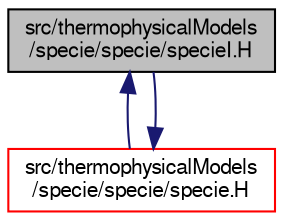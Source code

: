 digraph "src/thermophysicalModels/specie/specie/specieI.H"
{
  bgcolor="transparent";
  edge [fontname="FreeSans",fontsize="10",labelfontname="FreeSans",labelfontsize="10"];
  node [fontname="FreeSans",fontsize="10",shape=record];
  Node73 [label="src/thermophysicalModels\l/specie/specie/specieI.H",height=0.2,width=0.4,color="black", fillcolor="grey75", style="filled", fontcolor="black"];
  Node73 -> Node74 [dir="back",color="midnightblue",fontsize="10",style="solid",fontname="FreeSans"];
  Node74 [label="src/thermophysicalModels\l/specie/specie/specie.H",height=0.2,width=0.4,color="red",URL="$a16589.html"];
  Node74 -> Node73 [dir="back",color="midnightblue",fontsize="10",style="solid",fontname="FreeSans"];
}
